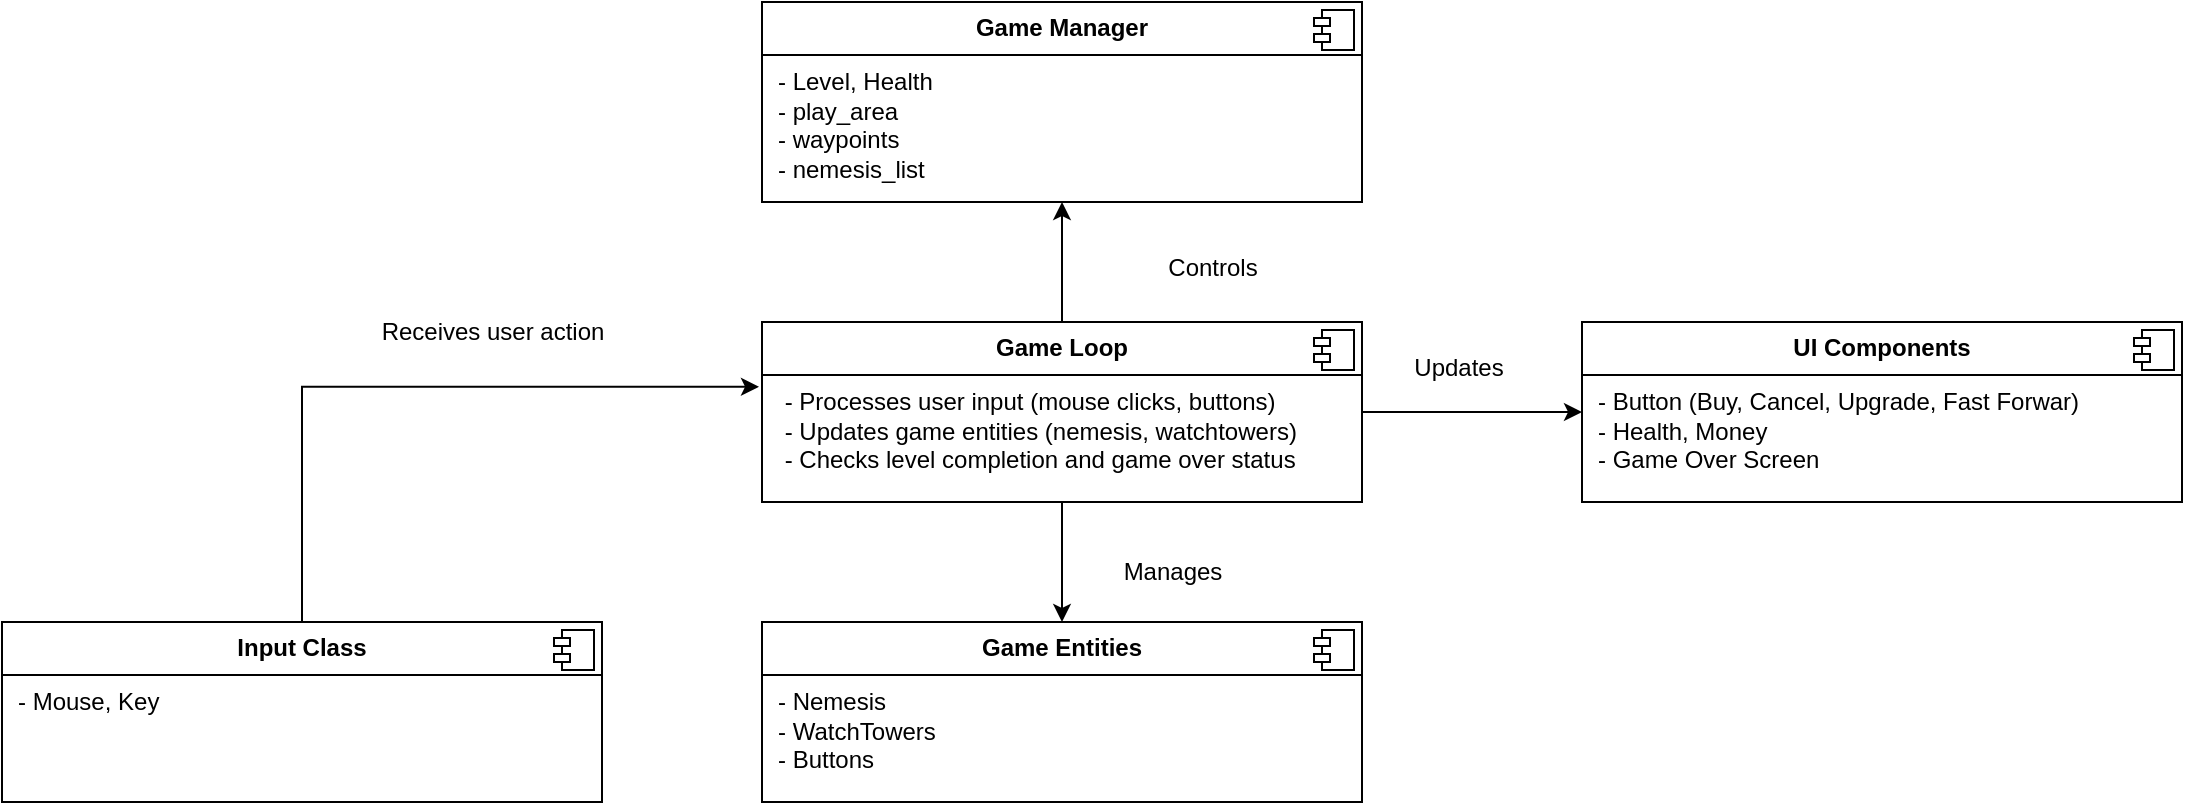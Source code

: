 <mxfile version="26.0.16">
  <diagram name="Page-1" id="5f0bae14-7c28-e335-631c-24af17079c00">
    <mxGraphModel dx="1290" dy="621" grid="1" gridSize="10" guides="1" tooltips="1" connect="1" arrows="1" fold="1" page="1" pageScale="1" pageWidth="1100" pageHeight="850" background="none" math="0" shadow="0">
      <root>
        <mxCell id="0" />
        <mxCell id="1" parent="0" />
        <mxCell id="mBljtfVzp6ZjB7-S45eE-23" value="" style="edgeStyle=orthogonalEdgeStyle;rounded=0;orthogonalLoop=1;jettySize=auto;html=1;" edge="1" parent="1" source="mBljtfVzp6ZjB7-S45eE-3" target="mBljtfVzp6ZjB7-S45eE-11">
          <mxGeometry relative="1" as="geometry" />
        </mxCell>
        <mxCell id="mBljtfVzp6ZjB7-S45eE-3" value="&lt;p style=&quot;margin:0px;margin-top:6px;text-align:center;&quot;&gt;&lt;b&gt;Game Loop&lt;/b&gt;&lt;/p&gt;&lt;hr size=&quot;1&quot; style=&quot;border-style:solid;&quot;&gt;&lt;p style=&quot;margin:0px;margin-left:8px;&quot;&gt;&amp;nbsp;- Processes &lt;span class=&quot;hljs-keyword&quot;&gt;user&lt;/span&gt; &lt;span class=&quot;hljs-keyword&quot;&gt;input&lt;/span&gt; (mouse clicks, buttons)&amp;nbsp;&lt;br&gt;&amp;nbsp;- Updates game entities (nemesis, watchtowers)&amp;nbsp;&lt;br&gt;&amp;nbsp;- Checks &lt;span class=&quot;hljs-keyword&quot;&gt;level&lt;/span&gt; completion &lt;span class=&quot;hljs-keyword&quot;&gt;and&lt;/span&gt; game &lt;span class=&quot;hljs-keyword&quot;&gt;over&lt;/span&gt; status&lt;/p&gt;" style="align=left;overflow=fill;html=1;dropTarget=0;whiteSpace=wrap;" vertex="1" parent="1">
          <mxGeometry x="430" y="270" width="300" height="90" as="geometry" />
        </mxCell>
        <mxCell id="mBljtfVzp6ZjB7-S45eE-4" value="" style="shape=component;jettyWidth=8;jettyHeight=4;" vertex="1" parent="mBljtfVzp6ZjB7-S45eE-3">
          <mxGeometry x="1" width="20" height="20" relative="1" as="geometry">
            <mxPoint x="-24" y="4" as="offset" />
          </mxGeometry>
        </mxCell>
        <mxCell id="mBljtfVzp6ZjB7-S45eE-46" value="" style="edgeStyle=orthogonalEdgeStyle;rounded=0;orthogonalLoop=1;jettySize=auto;html=1;" edge="1" parent="1" source="mBljtfVzp6ZjB7-S45eE-3" target="mBljtfVzp6ZjB7-S45eE-5">
          <mxGeometry relative="1" as="geometry" />
        </mxCell>
        <mxCell id="mBljtfVzp6ZjB7-S45eE-5" value="&lt;p style=&quot;margin:0px;margin-top:6px;text-align:center;&quot;&gt;&lt;b&gt;Game Entities&lt;/b&gt;&lt;/p&gt;&lt;hr size=&quot;1&quot; style=&quot;border-style:solid;&quot;&gt;&lt;p style=&quot;margin:0px;margin-left:8px;&quot;&gt;- Nemesis&lt;/p&gt;&lt;p style=&quot;margin:0px;margin-left:8px;&quot;&gt;- WatchTowers&lt;/p&gt;&lt;p style=&quot;margin:0px;margin-left:8px;&quot;&gt;- Buttons&lt;/p&gt;" style="align=left;overflow=fill;html=1;dropTarget=0;whiteSpace=wrap;" vertex="1" parent="1">
          <mxGeometry x="430" y="420" width="300" height="90" as="geometry" />
        </mxCell>
        <mxCell id="mBljtfVzp6ZjB7-S45eE-6" value="" style="shape=component;jettyWidth=8;jettyHeight=4;" vertex="1" parent="mBljtfVzp6ZjB7-S45eE-5">
          <mxGeometry x="1" width="20" height="20" relative="1" as="geometry">
            <mxPoint x="-24" y="4" as="offset" />
          </mxGeometry>
        </mxCell>
        <mxCell id="mBljtfVzp6ZjB7-S45eE-25" style="edgeStyle=orthogonalEdgeStyle;rounded=0;orthogonalLoop=1;jettySize=auto;html=1;entryX=-0.005;entryY=0.36;entryDx=0;entryDy=0;entryPerimeter=0;" edge="1" parent="1" source="mBljtfVzp6ZjB7-S45eE-7" target="mBljtfVzp6ZjB7-S45eE-3">
          <mxGeometry relative="1" as="geometry">
            <mxPoint x="200" y="310" as="targetPoint" />
            <Array as="points">
              <mxPoint x="200" y="302" />
            </Array>
          </mxGeometry>
        </mxCell>
        <mxCell id="mBljtfVzp6ZjB7-S45eE-26" value="" style="edgeStyle=orthogonalEdgeStyle;rounded=0;orthogonalLoop=1;jettySize=auto;html=1;exitX=1;exitY=0.5;exitDx=0;exitDy=0;" edge="1" parent="1" source="mBljtfVzp6ZjB7-S45eE-3" target="mBljtfVzp6ZjB7-S45eE-9">
          <mxGeometry relative="1" as="geometry" />
        </mxCell>
        <mxCell id="mBljtfVzp6ZjB7-S45eE-7" value="&lt;p style=&quot;margin:0px;margin-top:6px;text-align:center;&quot;&gt;&lt;b&gt;Input Class&lt;/b&gt;&lt;/p&gt;&lt;hr size=&quot;1&quot; style=&quot;border-style:solid;&quot;&gt;&lt;p style=&quot;margin:0px;margin-left:8px;&quot;&gt;- Mouse, Key&lt;/p&gt;" style="align=left;overflow=fill;html=1;dropTarget=0;whiteSpace=wrap;" vertex="1" parent="1">
          <mxGeometry x="50" y="420" width="300" height="90" as="geometry" />
        </mxCell>
        <mxCell id="mBljtfVzp6ZjB7-S45eE-8" value="" style="shape=component;jettyWidth=8;jettyHeight=4;" vertex="1" parent="mBljtfVzp6ZjB7-S45eE-7">
          <mxGeometry x="1" width="20" height="20" relative="1" as="geometry">
            <mxPoint x="-24" y="4" as="offset" />
          </mxGeometry>
        </mxCell>
        <mxCell id="mBljtfVzp6ZjB7-S45eE-9" value="&lt;p style=&quot;margin:0px;margin-top:6px;text-align:center;&quot;&gt;&lt;b&gt;UI Components&lt;/b&gt;&lt;/p&gt;&lt;hr size=&quot;1&quot; style=&quot;border-style:solid;&quot;&gt;&lt;p style=&quot;margin:0px;margin-left:8px;&quot;&gt;- Button (Buy, Cancel, Upgrade, Fast Forwar)&lt;/p&gt;&lt;p style=&quot;margin:0px;margin-left:8px;&quot;&gt;- Health, Money&lt;/p&gt;&lt;p style=&quot;margin:0px;margin-left:8px;&quot;&gt;- Game Over Screen&lt;/p&gt;" style="align=left;overflow=fill;html=1;dropTarget=0;whiteSpace=wrap;" vertex="1" parent="1">
          <mxGeometry x="840" y="270" width="300" height="90" as="geometry" />
        </mxCell>
        <mxCell id="mBljtfVzp6ZjB7-S45eE-10" value="" style="shape=component;jettyWidth=8;jettyHeight=4;" vertex="1" parent="mBljtfVzp6ZjB7-S45eE-9">
          <mxGeometry x="1" width="20" height="20" relative="1" as="geometry">
            <mxPoint x="-24" y="4" as="offset" />
          </mxGeometry>
        </mxCell>
        <mxCell id="mBljtfVzp6ZjB7-S45eE-11" value="&lt;p style=&quot;margin:0px;margin-top:6px;text-align:center;&quot;&gt;&lt;b&gt;Game Manager&lt;/b&gt;&lt;/p&gt;&lt;hr size=&quot;1&quot; style=&quot;border-style:solid;&quot;&gt;&lt;p style=&quot;margin:0px;margin-left:8px;&quot;&gt;- Level, Health&lt;/p&gt;&lt;p style=&quot;margin:0px;margin-left:8px;&quot;&gt;- play_area&lt;/p&gt;&lt;p style=&quot;margin:0px;margin-left:8px;&quot;&gt;- waypoints&lt;/p&gt;&lt;p style=&quot;margin:0px;margin-left:8px;&quot;&gt;- nemesis_list&lt;/p&gt;" style="align=left;overflow=fill;html=1;dropTarget=0;whiteSpace=wrap;" vertex="1" parent="1">
          <mxGeometry x="430" y="110" width="300" height="100" as="geometry" />
        </mxCell>
        <mxCell id="mBljtfVzp6ZjB7-S45eE-12" value="" style="shape=component;jettyWidth=8;jettyHeight=4;" vertex="1" parent="mBljtfVzp6ZjB7-S45eE-11">
          <mxGeometry x="1" width="20" height="20" relative="1" as="geometry">
            <mxPoint x="-24" y="4" as="offset" />
          </mxGeometry>
        </mxCell>
        <mxCell id="mBljtfVzp6ZjB7-S45eE-17" value="" style="ellipse;whiteSpace=wrap;html=1;align=center;aspect=fixed;fillColor=none;strokeColor=none;resizable=0;perimeter=centerPerimeter;rotatable=0;allowArrows=0;points=[];outlineConnect=1;" vertex="1" parent="1">
          <mxGeometry x="575" y="420" width="10" height="10" as="geometry" />
        </mxCell>
        <mxCell id="mBljtfVzp6ZjB7-S45eE-27" value="Controls" style="text;html=1;align=center;verticalAlign=middle;resizable=0;points=[];autosize=1;strokeColor=none;fillColor=none;" vertex="1" parent="1">
          <mxGeometry x="620" y="228" width="70" height="30" as="geometry" />
        </mxCell>
        <mxCell id="mBljtfVzp6ZjB7-S45eE-28" value="Manages" style="text;html=1;align=center;verticalAlign=middle;resizable=0;points=[];autosize=1;strokeColor=none;fillColor=none;" vertex="1" parent="1">
          <mxGeometry x="600" y="380" width="70" height="30" as="geometry" />
        </mxCell>
        <mxCell id="mBljtfVzp6ZjB7-S45eE-29" value="Receives user action" style="text;html=1;align=center;verticalAlign=middle;resizable=0;points=[];autosize=1;strokeColor=none;fillColor=none;" vertex="1" parent="1">
          <mxGeometry x="230" y="260" width="130" height="30" as="geometry" />
        </mxCell>
        <mxCell id="mBljtfVzp6ZjB7-S45eE-30" value="Updates" style="text;html=1;align=center;verticalAlign=middle;resizable=0;points=[];autosize=1;strokeColor=none;fillColor=none;" vertex="1" parent="1">
          <mxGeometry x="743" y="278" width="70" height="30" as="geometry" />
        </mxCell>
      </root>
    </mxGraphModel>
  </diagram>
</mxfile>
